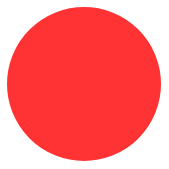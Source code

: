 <mxfile version="24.5.1" type="device">
  <diagram name="Page-1" id="mlA6IjTmCKsFZeNsalOQ">
    <mxGraphModel dx="398" dy="238" grid="1" gridSize="10" guides="1" tooltips="1" connect="1" arrows="1" fold="1" page="1" pageScale="1" pageWidth="850" pageHeight="1100" math="0" shadow="0">
      <root>
        <mxCell id="0" />
        <mxCell id="1" parent="0" />
        <mxCell id="D13wVMv2OlYtRFBybSHo-3" value="" style="ellipse;whiteSpace=wrap;html=1;aspect=fixed;strokeWidth=3;fillColor=#FF3333;fontColor=#ffffff;strokeColor=#FFFFFF;" vertex="1" parent="1">
          <mxGeometry x="380" y="420" width="80" height="80" as="geometry" />
        </mxCell>
      </root>
    </mxGraphModel>
  </diagram>
</mxfile>
